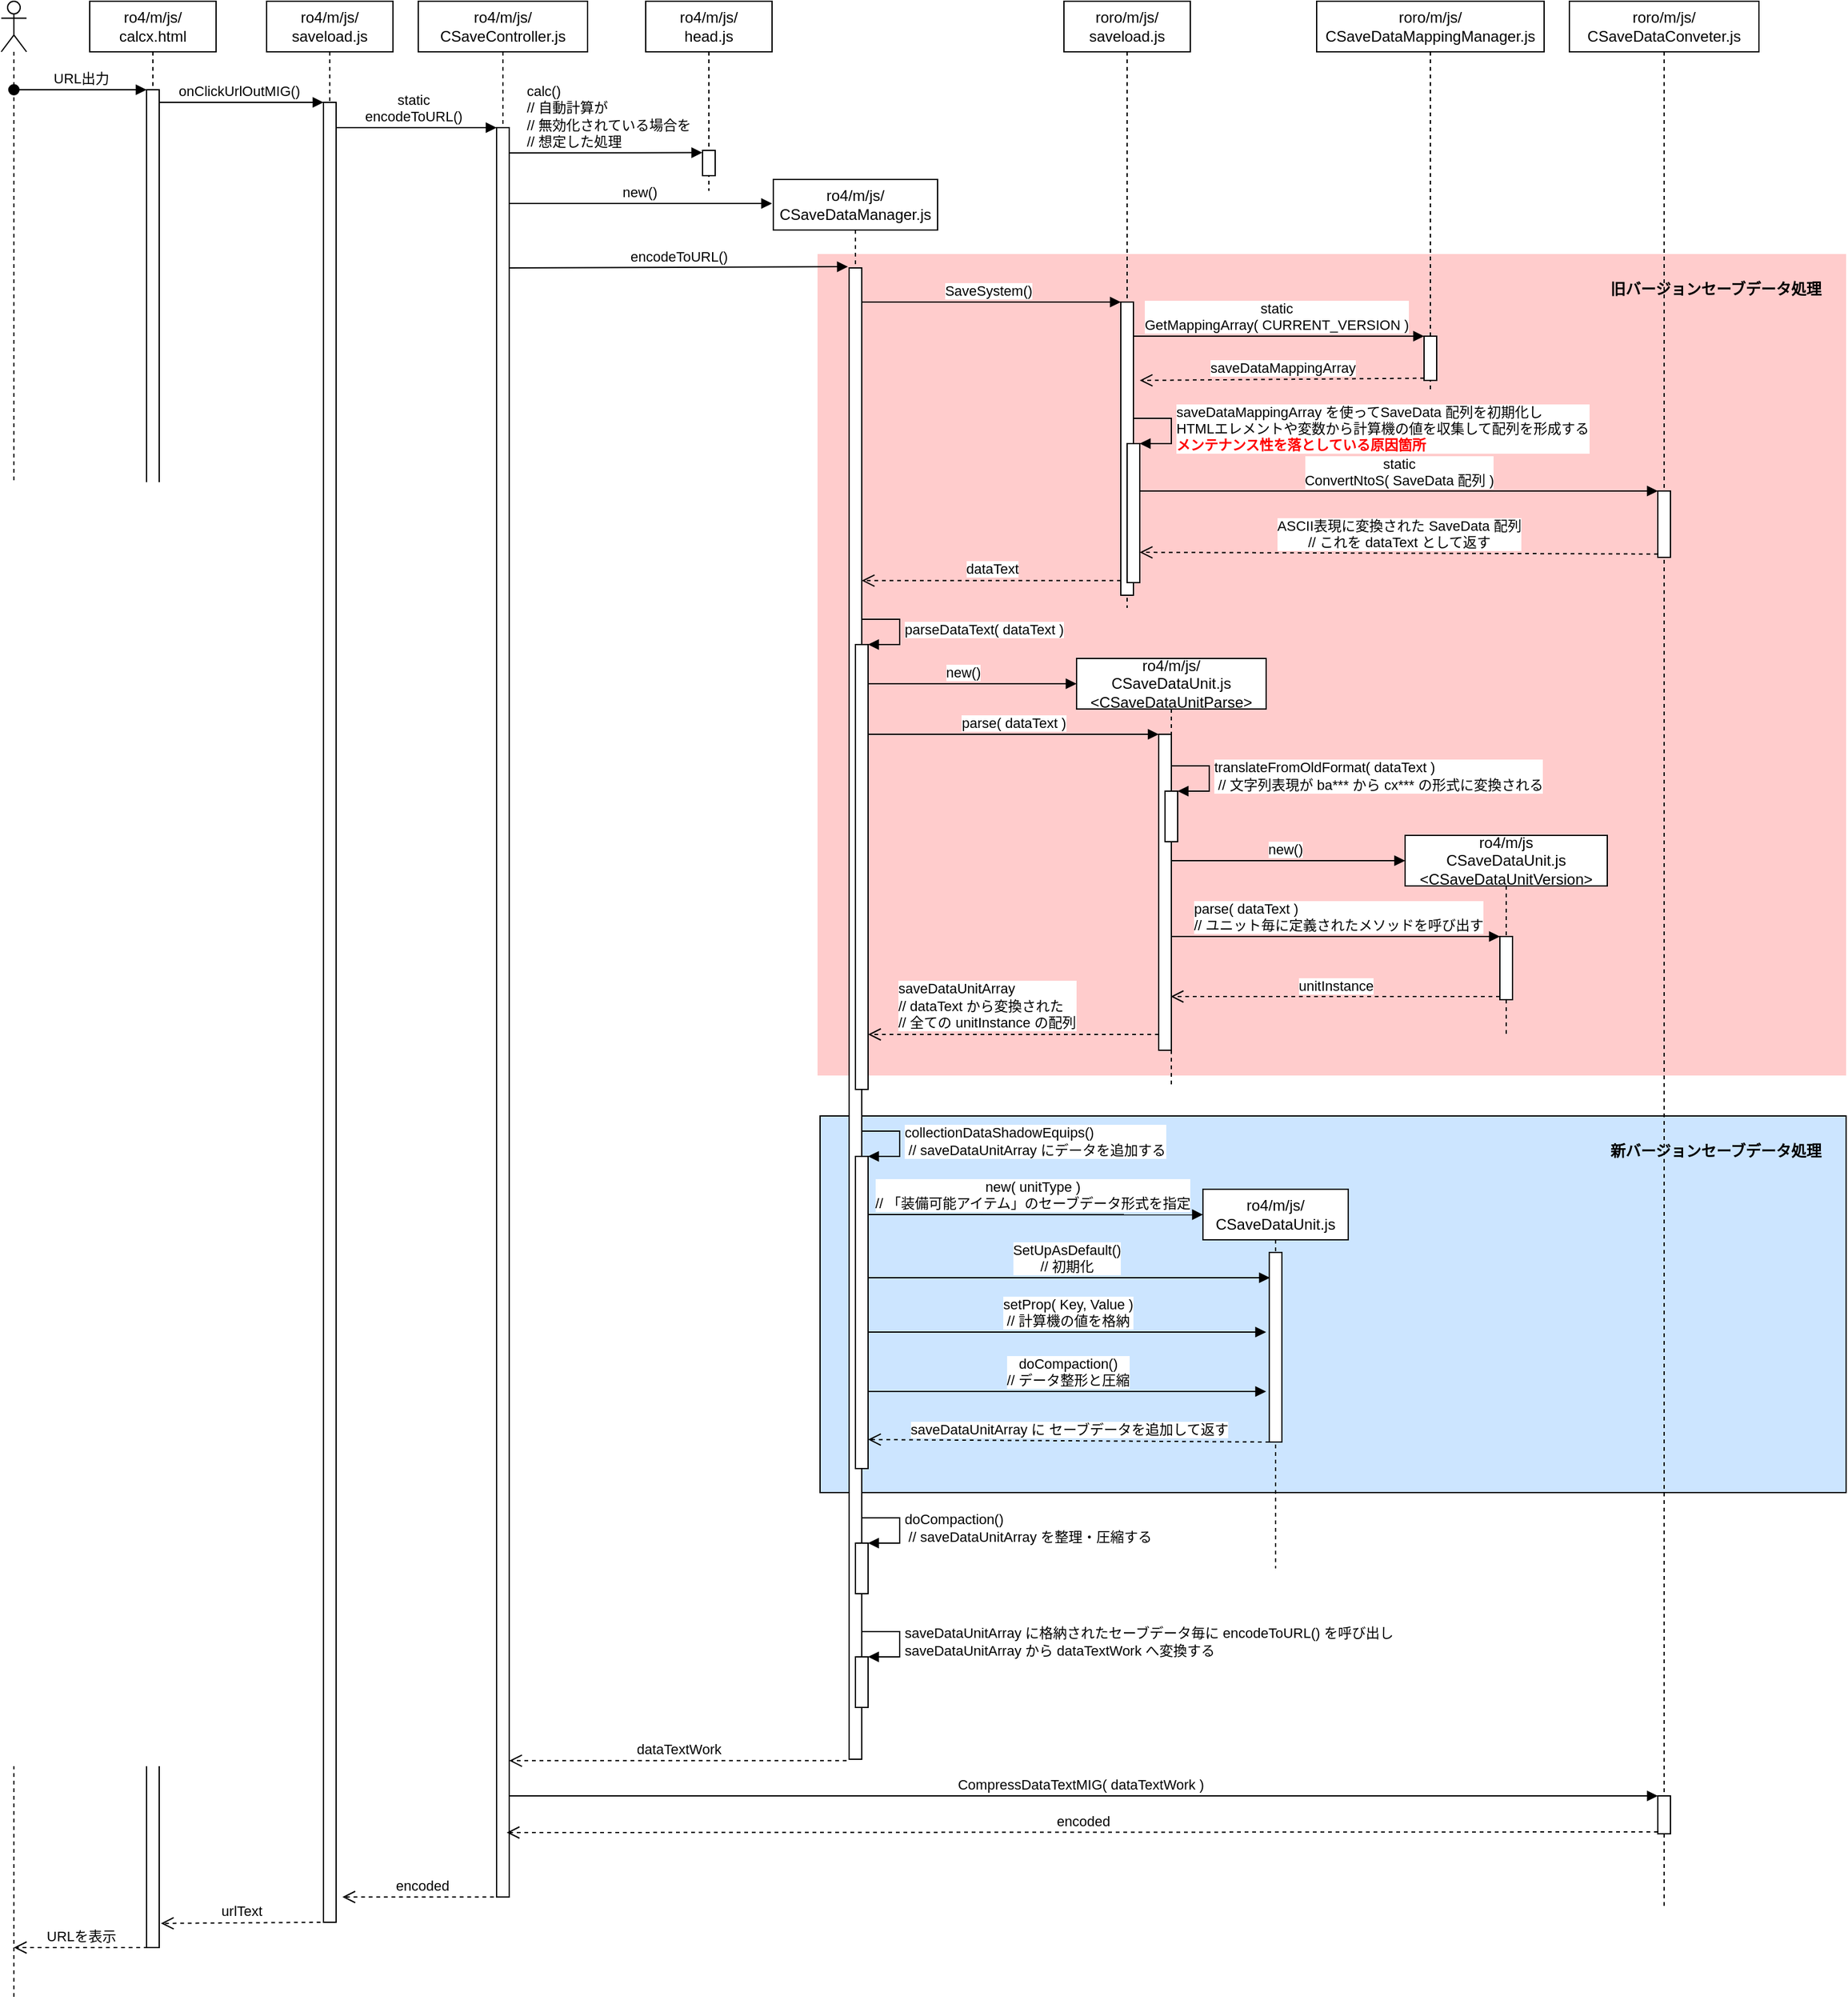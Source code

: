 <mxfile>
    <diagram id="n0QeIspwLPdHSCM2HYOm" name="Page-1">
        <mxGraphModel dx="3078" dy="1360" grid="0" gridSize="10" guides="1" tooltips="1" connect="1" arrows="1" fold="1" page="0" pageScale="1" pageWidth="827" pageHeight="1169" background="none" math="0" shadow="0">
            <root>
                <mxCell id="0"/>
                <mxCell id="1" parent="0"/>
                <mxCell id="116" value="" style="rounded=0;whiteSpace=wrap;html=1;fillColor=#CCE5FF;" vertex="1" parent="1">
                    <mxGeometry x="598" y="982" width="812" height="298" as="geometry"/>
                </mxCell>
                <mxCell id="113" value="" style="rounded=0;whiteSpace=wrap;html=1;fontColor=#FF0000;gradientColor=none;strokeColor=none;fillColor=#FFCCCC;" vertex="1" parent="1">
                    <mxGeometry x="596" y="300" width="814" height="650" as="geometry"/>
                </mxCell>
                <mxCell id="110" value="CompressDataTextMIG( dataTextWork )" style="html=1;verticalAlign=bottom;endArrow=block;entryX=0;entryY=0;" edge="1" target="109" parent="1" source="4">
                    <mxGeometry relative="1" as="geometry">
                        <mxPoint x="1050" y="1520" as="sourcePoint"/>
                    </mxGeometry>
                </mxCell>
                <mxCell id="100" value="SetUpAsDefault()&lt;br&gt;// 初期化" style="html=1;verticalAlign=bottom;endArrow=block;entryX=0;entryY=0;" edge="1" parent="1">
                    <mxGeometry relative="1" as="geometry">
                        <mxPoint x="631" y="1110" as="sourcePoint"/>
                        <mxPoint x="954" y="1110" as="targetPoint"/>
                    </mxGeometry>
                </mxCell>
                <mxCell id="78" value="static&lt;br&gt;GetMappingArray( CURRENT_VERSION )" style="html=1;verticalAlign=bottom;endArrow=block;entryX=0;entryY=0;" edge="1" target="77" parent="1" source="6">
                    <mxGeometry x="-0.002" relative="1" as="geometry">
                        <mxPoint x="856" y="365" as="sourcePoint"/>
                        <mxPoint as="offset"/>
                    </mxGeometry>
                </mxCell>
                <mxCell id="9" value="SaveSystem()" style="html=1;verticalAlign=bottom;endArrow=block;entryX=0;entryY=0;" edge="1" target="8" parent="1">
                    <mxGeometry relative="1" as="geometry">
                        <mxPoint x="625.5" y="338" as="sourcePoint"/>
                        <mxPoint as="offset"/>
                    </mxGeometry>
                </mxCell>
                <mxCell id="36" value="static&lt;br&gt;encodeToURL()" style="html=1;verticalAlign=bottom;endArrow=block;entryX=0;entryY=0;" edge="1" target="35" parent="1" source="3">
                    <mxGeometry relative="1" as="geometry">
                        <mxPoint x="265" y="200" as="sourcePoint"/>
                    </mxGeometry>
                </mxCell>
                <mxCell id="33" value="onClickUrlOutMIG()" style="html=1;verticalAlign=bottom;endArrow=block;entryX=0;entryY=0;movable=1;resizable=1;rotatable=1;deletable=1;editable=1;connectable=1;" edge="1" target="32" parent="1" source="2">
                    <mxGeometry x="0.004" relative="1" as="geometry">
                        <mxPoint x="135" y="180" as="sourcePoint"/>
                        <mxPoint as="offset"/>
                    </mxGeometry>
                </mxCell>
                <mxCell id="2" value="ro4/m/js/&lt;br&gt;calcx.html" style="shape=umlLifeline;perimeter=lifelinePerimeter;whiteSpace=wrap;html=1;container=1;collapsible=0;recursiveResize=0;outlineConnect=0;" vertex="1" parent="1">
                    <mxGeometry x="20" y="100" width="100" height="1540" as="geometry"/>
                </mxCell>
                <mxCell id="58" value="" style="html=1;points=[];perimeter=orthogonalPerimeter;gradientColor=none;" vertex="1" parent="2">
                    <mxGeometry x="45" y="70" width="10" height="1470" as="geometry"/>
                </mxCell>
                <mxCell id="3" value="ro4/m/js/&lt;br&gt;saveload.js" style="shape=umlLifeline;perimeter=lifelinePerimeter;whiteSpace=wrap;html=1;container=1;collapsible=0;recursiveResize=0;outlineConnect=0;" vertex="1" parent="1">
                    <mxGeometry x="160" y="100" width="100" height="1520" as="geometry"/>
                </mxCell>
                <mxCell id="32" value="" style="html=1;points=[];perimeter=orthogonalPerimeter;" vertex="1" parent="3">
                    <mxGeometry x="45" y="80" width="10" height="1440" as="geometry"/>
                </mxCell>
                <mxCell id="4" value="ro4/m/js/&lt;br&gt;CSaveController.js" style="shape=umlLifeline;perimeter=lifelinePerimeter;whiteSpace=wrap;html=1;container=1;collapsible=0;recursiveResize=0;outlineConnect=0;" vertex="1" parent="1">
                    <mxGeometry x="280" y="100" width="134" height="1500" as="geometry"/>
                </mxCell>
                <mxCell id="75" value="new()" style="html=1;verticalAlign=bottom;endArrow=block;" edge="1" parent="4">
                    <mxGeometry width="80" relative="1" as="geometry">
                        <mxPoint x="70" y="160" as="sourcePoint"/>
                        <mxPoint x="280" y="160" as="targetPoint"/>
                    </mxGeometry>
                </mxCell>
                <mxCell id="73" value="calc()&lt;br&gt;// 自動計算が&lt;br&gt;// 無効化されている場合を&lt;br&gt;// 想定した処理" style="html=1;verticalAlign=bottom;endArrow=block;entryX=-0.022;entryY=0.089;entryDx=0;entryDy=0;entryPerimeter=0;align=left;" edge="1" parent="4" target="67">
                    <mxGeometry x="-0.814" width="80" relative="1" as="geometry">
                        <mxPoint x="70" y="120" as="sourcePoint"/>
                        <mxPoint x="150" y="120" as="targetPoint"/>
                        <mxPoint as="offset"/>
                    </mxGeometry>
                </mxCell>
                <mxCell id="35" value="" style="html=1;points=[];perimeter=orthogonalPerimeter;" vertex="1" parent="4">
                    <mxGeometry x="62" y="100" width="10" height="1400" as="geometry"/>
                </mxCell>
                <mxCell id="5" value="ro4/m/js/&lt;br&gt;CSaveDataManager.js" style="shape=umlLifeline;perimeter=lifelinePerimeter;whiteSpace=wrap;html=1;container=1;collapsible=0;recursiveResize=0;outlineConnect=0;" vertex="1" parent="1">
                    <mxGeometry x="561" y="241" width="130" height="1250" as="geometry"/>
                </mxCell>
                <mxCell id="98" value="new( unitType )&lt;br&gt;// 「装備可能アイテム」のセーブデータ形式を指定" style="html=1;verticalAlign=bottom;endArrow=block;entryX=0;entryY=0.067;entryDx=0;entryDy=0;entryPerimeter=0;" edge="1" parent="5" target="97">
                    <mxGeometry width="80" relative="1" as="geometry">
                        <mxPoint x="70" y="819" as="sourcePoint"/>
                        <mxPoint x="150" y="819" as="targetPoint"/>
                        <mxPoint as="offset"/>
                    </mxGeometry>
                </mxCell>
                <mxCell id="89" value="new()" style="html=1;verticalAlign=bottom;endArrow=block;" edge="1" parent="5">
                    <mxGeometry x="-0.059" width="80" relative="1" as="geometry">
                        <mxPoint x="70" y="399" as="sourcePoint"/>
                        <mxPoint x="240" y="399" as="targetPoint"/>
                        <mxPoint as="offset"/>
                    </mxGeometry>
                </mxCell>
                <mxCell id="38" value="" style="html=1;points=[];perimeter=orthogonalPerimeter;gradientColor=none;" vertex="1" parent="5">
                    <mxGeometry x="60" y="70" width="10" height="1180" as="geometry"/>
                </mxCell>
                <mxCell id="41" value="" style="html=1;points=[];perimeter=orthogonalPerimeter;gradientColor=none;" vertex="1" parent="5">
                    <mxGeometry x="65" y="368" width="10" height="352" as="geometry"/>
                </mxCell>
                <mxCell id="42" value="parseDataText( dataText )" style="edgeStyle=orthogonalEdgeStyle;html=1;align=left;spacingLeft=2;endArrow=block;rounded=0;entryX=1;entryY=0;" edge="1" target="41" parent="5">
                    <mxGeometry relative="1" as="geometry">
                        <mxPoint x="70" y="348" as="sourcePoint"/>
                        <Array as="points">
                            <mxPoint x="100" y="348"/>
                        </Array>
                    </mxGeometry>
                </mxCell>
                <mxCell id="47" value="" style="html=1;points=[];perimeter=orthogonalPerimeter;gradientColor=none;" vertex="1" parent="5">
                    <mxGeometry x="65" y="773" width="10" height="247" as="geometry"/>
                </mxCell>
                <mxCell id="48" value="collectionDataShadowEquips()&lt;br&gt;&amp;nbsp;// saveDataUnitArray にデータを追加する" style="edgeStyle=orthogonalEdgeStyle;html=1;align=left;spacingLeft=2;endArrow=block;rounded=0;entryX=1;entryY=0;" edge="1" target="47" parent="5">
                    <mxGeometry relative="1" as="geometry">
                        <mxPoint x="70" y="753" as="sourcePoint"/>
                        <Array as="points">
                            <mxPoint x="100" y="753"/>
                        </Array>
                    </mxGeometry>
                </mxCell>
                <mxCell id="52" value="" style="html=1;points=[];perimeter=orthogonalPerimeter;gradientColor=none;" vertex="1" parent="5">
                    <mxGeometry x="65" y="1079" width="10" height="40" as="geometry"/>
                </mxCell>
                <mxCell id="53" value="doCompaction()&lt;br&gt;&amp;nbsp;// saveDataUnitArray を整理・圧縮する" style="edgeStyle=orthogonalEdgeStyle;html=1;align=left;spacingLeft=2;endArrow=block;rounded=0;entryX=1;entryY=0;" edge="1" target="52" parent="5">
                    <mxGeometry relative="1" as="geometry">
                        <mxPoint x="70" y="1059" as="sourcePoint"/>
                        <Array as="points">
                            <mxPoint x="100" y="1059"/>
                        </Array>
                    </mxGeometry>
                </mxCell>
                <mxCell id="107" value="" style="html=1;points=[];perimeter=orthogonalPerimeter;gradientColor=none;" vertex="1" parent="5">
                    <mxGeometry x="65" y="1169" width="10" height="40" as="geometry"/>
                </mxCell>
                <mxCell id="108" value="saveDataUnitArray に格納されたセーブデータ毎に encodeToURL() を呼び出し&lt;br&gt;saveDataUnitArray から dataTextWork へ変換する" style="edgeStyle=orthogonalEdgeStyle;html=1;align=left;spacingLeft=2;endArrow=block;rounded=0;entryX=1;entryY=0;" edge="1" target="107" parent="5">
                    <mxGeometry relative="1" as="geometry">
                        <mxPoint x="70" y="1149" as="sourcePoint"/>
                        <Array as="points">
                            <mxPoint x="100" y="1149"/>
                        </Array>
                    </mxGeometry>
                </mxCell>
                <mxCell id="6" value="roro/m/js/&lt;br&gt;saveload.js" style="shape=umlLifeline;perimeter=lifelinePerimeter;whiteSpace=wrap;html=1;container=1;collapsible=0;recursiveResize=0;outlineConnect=0;" vertex="1" parent="1">
                    <mxGeometry x="791" y="100" width="100" height="480" as="geometry"/>
                </mxCell>
                <mxCell id="8" value="" style="html=1;points=[];perimeter=orthogonalPerimeter;" vertex="1" parent="6">
                    <mxGeometry x="45" y="238" width="10" height="232" as="geometry"/>
                </mxCell>
                <mxCell id="80" value="" style="html=1;points=[];perimeter=orthogonalPerimeter;gradientColor=none;" vertex="1" parent="6">
                    <mxGeometry x="50" y="350" width="10" height="110" as="geometry"/>
                </mxCell>
                <mxCell id="81" value="saveDataMappingArray を使ってSaveData 配列を初期化し&lt;br&gt;HTMLエレメントや変数から計算機の値を収集して配列を形成する&lt;b&gt;&lt;font color=&quot;#ff0000&quot;&gt;&lt;br&gt;メンテナンス性を落としている原因箇所&lt;/font&gt;&lt;/b&gt;" style="edgeStyle=orthogonalEdgeStyle;html=1;align=left;spacingLeft=2;endArrow=block;rounded=0;entryX=1;entryY=0;" edge="1" target="80" parent="6">
                    <mxGeometry relative="1" as="geometry">
                        <mxPoint x="55" y="330" as="sourcePoint"/>
                        <Array as="points">
                            <mxPoint x="85" y="330"/>
                        </Array>
                    </mxGeometry>
                </mxCell>
                <mxCell id="16" value="ro4/m/js/&lt;br&gt;CSaveDataUnit.js&lt;br&gt;&amp;lt;CSaveDataUnitParse&amp;gt;" style="shape=umlLifeline;perimeter=lifelinePerimeter;whiteSpace=wrap;html=1;container=1;collapsible=0;recursiveResize=0;outlineConnect=0;" vertex="1" parent="1">
                    <mxGeometry x="801" y="620" width="150" height="340" as="geometry"/>
                </mxCell>
                <mxCell id="95" value="parse( dataText )&lt;br&gt;// ユニット毎に定義されたメソッドを呼び出す" style="html=1;verticalAlign=bottom;endArrow=block;entryX=0;entryY=0;align=left;" edge="1" target="94" parent="16">
                    <mxGeometry x="-0.843" relative="1" as="geometry">
                        <mxPoint x="70" y="220" as="sourcePoint"/>
                        <mxPoint as="offset"/>
                    </mxGeometry>
                </mxCell>
                <mxCell id="93" value="new()" style="html=1;verticalAlign=bottom;endArrow=block;" edge="1" parent="16">
                    <mxGeometry width="80" relative="1" as="geometry">
                        <mxPoint x="70" y="160" as="sourcePoint"/>
                        <mxPoint x="260" y="160" as="targetPoint"/>
                    </mxGeometry>
                </mxCell>
                <mxCell id="43" value="" style="html=1;points=[];perimeter=orthogonalPerimeter;gradientColor=none;" vertex="1" parent="16">
                    <mxGeometry x="65" y="60" width="10" height="250" as="geometry"/>
                </mxCell>
                <mxCell id="90" value="" style="html=1;points=[];perimeter=orthogonalPerimeter;gradientColor=none;" vertex="1" parent="16">
                    <mxGeometry x="70" y="105" width="10" height="40" as="geometry"/>
                </mxCell>
                <mxCell id="91" value="translateFromOldFormat( dataText )&lt;br&gt;&amp;nbsp;// 文字列表現が ba*** から cx*** の形式に変換される" style="edgeStyle=orthogonalEdgeStyle;html=1;align=left;spacingLeft=2;endArrow=block;rounded=0;entryX=1;entryY=0;" edge="1" target="90" parent="16">
                    <mxGeometry x="0.013" relative="1" as="geometry">
                        <mxPoint x="75" y="85" as="sourcePoint"/>
                        <Array as="points">
                            <mxPoint x="105" y="85"/>
                        </Array>
                        <mxPoint as="offset"/>
                    </mxGeometry>
                </mxCell>
                <mxCell id="10" value="dataText" style="html=1;verticalAlign=bottom;endArrow=open;dashed=1;endSize=8;exitX=0;exitY=0.95;" edge="1" source="8" parent="1" target="38">
                    <mxGeometry relative="1" as="geometry">
                        <mxPoint x="631" y="376" as="targetPoint"/>
                        <mxPoint as="offset"/>
                    </mxGeometry>
                </mxCell>
                <mxCell id="44" value="parse( dataText )" style="html=1;verticalAlign=bottom;endArrow=block;entryX=0;entryY=0;" edge="1" target="43" parent="1" source="41">
                    <mxGeometry relative="1" as="geometry">
                        <mxPoint x="836" y="649" as="sourcePoint"/>
                    </mxGeometry>
                </mxCell>
                <mxCell id="45" value="saveDataUnitArray&lt;br&gt;// dataText から変換された&lt;br&gt;// 全ての unitInstance の配列" style="html=1;verticalAlign=bottom;endArrow=open;dashed=1;endSize=8;exitX=0;exitY=0.95;align=left;" edge="1" source="43" parent="1" target="41">
                    <mxGeometry x="0.815" relative="1" as="geometry">
                        <mxPoint x="836" y="725" as="targetPoint"/>
                        <mxPoint as="offset"/>
                    </mxGeometry>
                </mxCell>
                <mxCell id="54" value="" style="shape=umlLifeline;participant=umlActor;perimeter=lifelinePerimeter;whiteSpace=wrap;html=1;container=1;collapsible=0;recursiveResize=0;verticalAlign=top;spacingTop=36;outlineConnect=0;gradientColor=none;" vertex="1" parent="1">
                    <mxGeometry x="-50" y="100" width="20" height="1580" as="geometry"/>
                </mxCell>
                <mxCell id="59" value="URL出力" style="html=1;verticalAlign=bottom;startArrow=oval;endArrow=block;startSize=8;" edge="1" target="58" parent="1">
                    <mxGeometry relative="1" as="geometry">
                        <mxPoint x="-40" y="170" as="sourcePoint"/>
                    </mxGeometry>
                </mxCell>
                <mxCell id="60" value="ro4/m/js/&lt;br&gt;head.js" style="shape=umlLifeline;perimeter=lifelinePerimeter;whiteSpace=wrap;html=1;container=1;collapsible=0;recursiveResize=0;outlineConnect=0;" vertex="1" parent="1">
                    <mxGeometry x="460" y="100" width="100" height="150" as="geometry"/>
                </mxCell>
                <mxCell id="67" value="" style="html=1;points=[];perimeter=orthogonalPerimeter;gradientColor=none;" vertex="1" parent="60">
                    <mxGeometry x="45" y="118" width="10" height="20" as="geometry"/>
                </mxCell>
                <mxCell id="37" value="encoded" style="html=1;verticalAlign=bottom;endArrow=open;dashed=1;endSize=8;exitX=0.382;exitY=1;exitDx=0;exitDy=0;exitPerimeter=0;" edge="1" source="35" parent="1">
                    <mxGeometry relative="1" as="geometry">
                        <mxPoint x="220" y="1600" as="targetPoint"/>
                    </mxGeometry>
                </mxCell>
                <mxCell id="74" value="encodeToURL()" style="html=1;verticalAlign=bottom;endArrow=block;" edge="1" parent="1">
                    <mxGeometry relative="1" as="geometry">
                        <mxPoint x="352" y="311.014" as="sourcePoint"/>
                        <mxPoint x="620" y="310" as="targetPoint"/>
                    </mxGeometry>
                </mxCell>
                <mxCell id="76" value="roro/m/js/&lt;br&gt;CSaveDataMappingManager.js" style="shape=umlLifeline;perimeter=lifelinePerimeter;whiteSpace=wrap;html=1;container=1;collapsible=0;recursiveResize=0;outlineConnect=0;gradientColor=none;" vertex="1" parent="1">
                    <mxGeometry x="991" y="100" width="180" height="310" as="geometry"/>
                </mxCell>
                <mxCell id="77" value="" style="html=1;points=[];perimeter=orthogonalPerimeter;gradientColor=none;" vertex="1" parent="76">
                    <mxGeometry x="85" y="265" width="10" height="35" as="geometry"/>
                </mxCell>
                <mxCell id="79" value="saveDataMappingArray" style="html=1;verticalAlign=bottom;endArrow=open;dashed=1;endSize=8;exitX=0;exitY=0.95;" edge="1" source="77" parent="1">
                    <mxGeometry x="0.002" relative="1" as="geometry">
                        <mxPoint x="851" y="400" as="targetPoint"/>
                        <mxPoint as="offset"/>
                    </mxGeometry>
                </mxCell>
                <mxCell id="82" value="roro/m/js/&lt;br&gt;CSaveDataConveter.js" style="shape=umlLifeline;perimeter=lifelinePerimeter;whiteSpace=wrap;html=1;container=1;collapsible=0;recursiveResize=0;outlineConnect=0;gradientColor=none;" vertex="1" parent="1">
                    <mxGeometry x="1191" y="100" width="150" height="1510" as="geometry"/>
                </mxCell>
                <mxCell id="86" value="" style="html=1;points=[];perimeter=orthogonalPerimeter;gradientColor=none;" vertex="1" parent="82">
                    <mxGeometry x="70" y="387.5" width="10" height="52.5" as="geometry"/>
                </mxCell>
                <mxCell id="109" value="" style="html=1;points=[];perimeter=orthogonalPerimeter;gradientColor=none;" vertex="1" parent="82">
                    <mxGeometry x="70" y="1420" width="10" height="30" as="geometry"/>
                </mxCell>
                <mxCell id="87" value="static&lt;br&gt;ConvertNtoS( SaveData 配列 )" style="html=1;verticalAlign=bottom;endArrow=block;entryX=0;entryY=0;" edge="1" target="86" parent="1" source="80">
                    <mxGeometry relative="1" as="geometry">
                        <mxPoint x="791" y="485" as="sourcePoint"/>
                    </mxGeometry>
                </mxCell>
                <mxCell id="88" value="ASCII表現に変換された SaveData 配列&lt;br&gt;// これを dataText として返す" style="html=1;verticalAlign=bottom;endArrow=open;dashed=1;endSize=8;exitX=0;exitY=0.95;entryX=1;entryY=0.782;entryDx=0;entryDy=0;entryPerimeter=0;" edge="1" source="86" parent="1" target="80">
                    <mxGeometry relative="1" as="geometry">
                        <mxPoint x="791" y="561" as="targetPoint"/>
                    </mxGeometry>
                </mxCell>
                <mxCell id="92" value="ro4/m/js&lt;br&gt;CSaveDataUnit.js&lt;br&gt;&amp;lt;CSaveDataUnitVersion&amp;gt;" style="shape=umlLifeline;perimeter=lifelinePerimeter;whiteSpace=wrap;html=1;container=1;collapsible=0;recursiveResize=0;outlineConnect=0;gradientColor=none;" vertex="1" parent="1">
                    <mxGeometry x="1061" y="760" width="160" height="160" as="geometry"/>
                </mxCell>
                <mxCell id="94" value="" style="html=1;points=[];perimeter=orthogonalPerimeter;gradientColor=none;" vertex="1" parent="92">
                    <mxGeometry x="75" y="80" width="10" height="50" as="geometry"/>
                </mxCell>
                <mxCell id="96" value="unitInstance" style="html=1;verticalAlign=bottom;endArrow=open;dashed=1;endSize=8;exitX=0;exitY=0.95;" edge="1" source="94" parent="1">
                    <mxGeometry relative="1" as="geometry">
                        <mxPoint x="875.5" y="887.5" as="targetPoint"/>
                    </mxGeometry>
                </mxCell>
                <mxCell id="97" value="ro4/m/js/&lt;br&gt;CSaveDataUnit.js" style="shape=umlLifeline;perimeter=lifelinePerimeter;whiteSpace=wrap;html=1;container=1;collapsible=0;recursiveResize=0;outlineConnect=0;gradientColor=none;" vertex="1" parent="1">
                    <mxGeometry x="901" y="1040" width="115" height="300" as="geometry"/>
                </mxCell>
                <mxCell id="102" value="" style="html=1;points=[];perimeter=orthogonalPerimeter;gradientColor=none;" vertex="1" parent="97">
                    <mxGeometry x="52.5" y="50" width="10" height="150" as="geometry"/>
                </mxCell>
                <mxCell id="106" value="saveDataUnitArray に セーブデータを追加して返す" style="html=1;verticalAlign=bottom;endArrow=open;dashed=1;endSize=8;entryX=1;entryY=0.907;entryDx=0;entryDy=0;entryPerimeter=0;" edge="1" parent="97" target="47">
                    <mxGeometry relative="1" as="geometry">
                        <mxPoint x="52.5" y="200" as="sourcePoint"/>
                        <mxPoint x="-27.5" y="200" as="targetPoint"/>
                    </mxGeometry>
                </mxCell>
                <mxCell id="103" value="setProp( Key, Value )&lt;br&gt;// 計算機の値を格納" style="html=1;verticalAlign=bottom;endArrow=block;" edge="1" parent="1">
                    <mxGeometry width="80" relative="1" as="geometry">
                        <mxPoint x="636" y="1153" as="sourcePoint"/>
                        <mxPoint x="951" y="1153" as="targetPoint"/>
                    </mxGeometry>
                </mxCell>
                <mxCell id="105" value="doCompaction()&lt;br&gt;// データ整形と圧縮" style="html=1;verticalAlign=bottom;endArrow=block;" edge="1" parent="1" source="47">
                    <mxGeometry width="80" relative="1" as="geometry">
                        <mxPoint x="871" y="1200" as="sourcePoint"/>
                        <mxPoint x="951" y="1200" as="targetPoint"/>
                    </mxGeometry>
                </mxCell>
                <mxCell id="40" value="dataTextWork" style="html=1;verticalAlign=bottom;endArrow=open;dashed=1;endSize=8;exitX=-0.2;exitY=1.001;exitDx=0;exitDy=0;exitPerimeter=0;" edge="1" source="38" parent="1" target="35">
                    <mxGeometry relative="1" as="geometry">
                        <mxPoint x="320" y="1492" as="targetPoint"/>
                        <mxPoint x="480" y="1159.3" as="sourcePoint"/>
                    </mxGeometry>
                </mxCell>
                <mxCell id="34" value="urlText" style="html=1;verticalAlign=bottom;endArrow=open;dashed=1;endSize=8;exitX=-0.233;exitY=1;exitDx=0;exitDy=0;exitPerimeter=0;entryX=1.137;entryY=0.987;entryDx=0;entryDy=0;entryPerimeter=0;" edge="1" source="32" parent="1" target="58">
                    <mxGeometry relative="1" as="geometry">
                        <mxPoint x="80" y="1570" as="targetPoint"/>
                    </mxGeometry>
                </mxCell>
                <mxCell id="111" value="encoded" style="html=1;verticalAlign=bottom;endArrow=open;dashed=1;endSize=8;exitX=0;exitY=0.95;" edge="1" source="109" parent="1">
                    <mxGeometry relative="1" as="geometry">
                        <mxPoint x="350" y="1549" as="targetPoint"/>
                    </mxGeometry>
                </mxCell>
                <mxCell id="112" value="URLを表示" style="html=1;verticalAlign=bottom;endArrow=open;dashed=1;endSize=8;exitX=0.084;exitY=1;exitDx=0;exitDy=0;exitPerimeter=0;" edge="1" parent="1" source="58" target="54">
                    <mxGeometry relative="1" as="geometry">
                        <mxPoint x="60" y="1640" as="sourcePoint"/>
                        <mxPoint x="-20" y="1640" as="targetPoint"/>
                    </mxGeometry>
                </mxCell>
                <mxCell id="115" value="旧バージョンセーブデータ処理" style="text;html=1;strokeColor=none;fillColor=none;align=center;verticalAlign=middle;whiteSpace=wrap;rounded=0;fontStyle=1" vertex="1" parent="1">
                    <mxGeometry x="1204" y="313" width="206" height="30" as="geometry"/>
                </mxCell>
                <mxCell id="119" value="新バージョンセーブデータ処理" style="text;html=1;strokeColor=none;fillColor=none;align=center;verticalAlign=middle;whiteSpace=wrap;rounded=0;fontStyle=1" vertex="1" parent="1">
                    <mxGeometry x="1204" y="995" width="206" height="30" as="geometry"/>
                </mxCell>
            </root>
        </mxGraphModel>
    </diagram>
</mxfile>